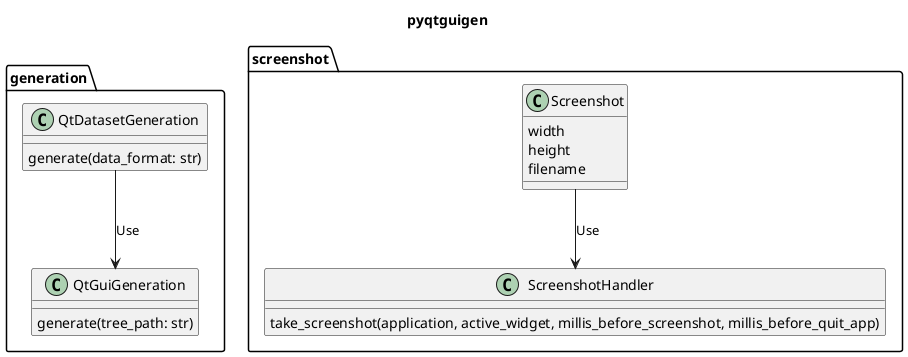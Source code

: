 @startuml
title pyqtguigen

package generation {
    class QtDatasetGeneration {
        generate(data_format: str)
    }

    class QtGuiGeneration {
        generate(tree_path: str)
    }

    QtDatasetGeneration --> QtGuiGeneration: Use
}



package screenshot {
    class Screenshot {
        width
        height
        filename
    }

    class ScreenshotHandler {
        take_screenshot(application, active_widget, millis_before_screenshot, millis_before_quit_app)
    }

    Screenshot --> ScreenshotHandler: Use
}
@enduml